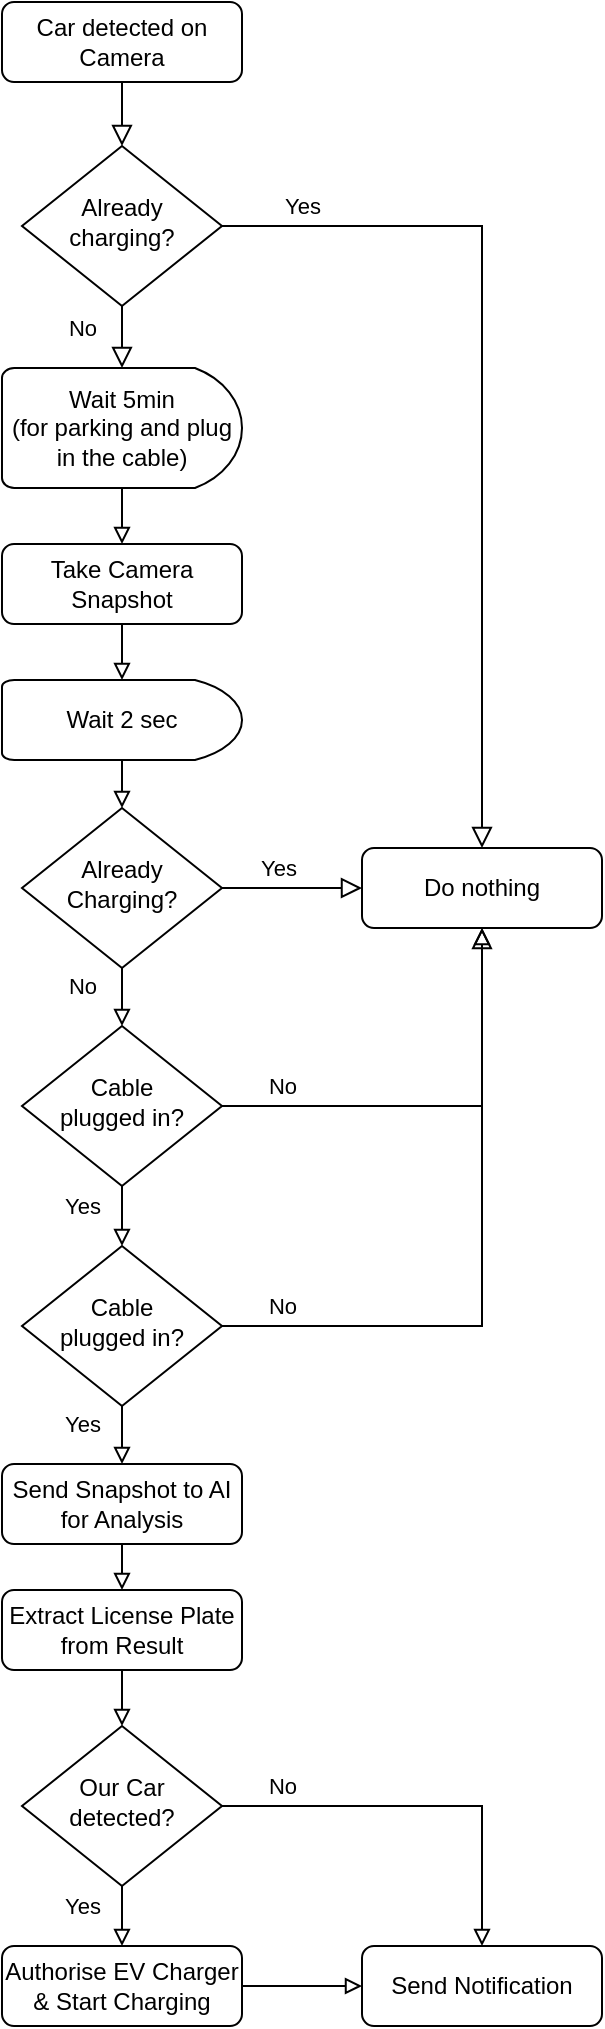 <mxfile version="27.2.0">
  <diagram id="C5RBs43oDa-KdzZeNtuy" name="Page-1">
    <mxGraphModel dx="671" dy="586" grid="1" gridSize="10" guides="1" tooltips="1" connect="1" arrows="1" fold="1" page="1" pageScale="1" pageWidth="827" pageHeight="1169" math="0" shadow="0">
      <root>
        <mxCell id="WIyWlLk6GJQsqaUBKTNV-0" />
        <mxCell id="WIyWlLk6GJQsqaUBKTNV-1" parent="WIyWlLk6GJQsqaUBKTNV-0" />
        <mxCell id="WIyWlLk6GJQsqaUBKTNV-2" value="" style="rounded=0;html=1;jettySize=auto;orthogonalLoop=1;fontSize=11;endArrow=block;endFill=0;endSize=8;strokeWidth=1;shadow=0;labelBackgroundColor=none;edgeStyle=orthogonalEdgeStyle;" parent="WIyWlLk6GJQsqaUBKTNV-1" source="WIyWlLk6GJQsqaUBKTNV-3" target="WIyWlLk6GJQsqaUBKTNV-6" edge="1">
          <mxGeometry relative="1" as="geometry" />
        </mxCell>
        <mxCell id="WIyWlLk6GJQsqaUBKTNV-3" value="Car detected on Camera" style="rounded=1;whiteSpace=wrap;html=1;fontSize=12;glass=0;strokeWidth=1;shadow=0;" parent="WIyWlLk6GJQsqaUBKTNV-1" vertex="1">
          <mxGeometry x="160" y="78" width="120" height="40" as="geometry" />
        </mxCell>
        <mxCell id="WIyWlLk6GJQsqaUBKTNV-4" value="No" style="rounded=0;html=1;jettySize=auto;orthogonalLoop=1;fontSize=11;endArrow=block;endFill=0;endSize=8;strokeWidth=1;shadow=0;labelBackgroundColor=none;edgeStyle=orthogonalEdgeStyle;" parent="WIyWlLk6GJQsqaUBKTNV-1" source="WIyWlLk6GJQsqaUBKTNV-6" target="LVXPGJTv5N6-q-WZ0hcg-0" edge="1">
          <mxGeometry x="0.184" y="-20" relative="1" as="geometry">
            <mxPoint as="offset" />
          </mxGeometry>
        </mxCell>
        <mxCell id="WIyWlLk6GJQsqaUBKTNV-5" value="Yes" style="edgeStyle=orthogonalEdgeStyle;rounded=0;html=1;jettySize=auto;orthogonalLoop=1;fontSize=11;endArrow=block;endFill=0;endSize=8;strokeWidth=1;shadow=0;labelBackgroundColor=none;entryX=0.5;entryY=0;entryDx=0;entryDy=0;" parent="WIyWlLk6GJQsqaUBKTNV-1" source="WIyWlLk6GJQsqaUBKTNV-6" target="elZDcP1Ch6LDbdh3sjVS-6" edge="1">
          <mxGeometry x="-0.819" y="10" relative="1" as="geometry">
            <mxPoint as="offset" />
            <mxPoint x="390" y="420" as="targetPoint" />
          </mxGeometry>
        </mxCell>
        <mxCell id="WIyWlLk6GJQsqaUBKTNV-6" value="Already charging?" style="rhombus;whiteSpace=wrap;html=1;shadow=0;fontFamily=Helvetica;fontSize=12;align=center;strokeWidth=1;spacing=6;spacingTop=-4;" parent="WIyWlLk6GJQsqaUBKTNV-1" vertex="1">
          <mxGeometry x="170" y="150" width="100" height="80" as="geometry" />
        </mxCell>
        <mxCell id="WIyWlLk6GJQsqaUBKTNV-9" value="No" style="edgeStyle=orthogonalEdgeStyle;rounded=0;html=1;jettySize=auto;orthogonalLoop=1;fontSize=11;endArrow=block;endFill=0;endSize=8;strokeWidth=1;shadow=0;labelBackgroundColor=none;exitX=1;exitY=0.5;exitDx=0;exitDy=0;entryX=0.5;entryY=1;entryDx=0;entryDy=0;" parent="WIyWlLk6GJQsqaUBKTNV-1" source="elZDcP1Ch6LDbdh3sjVS-12" target="elZDcP1Ch6LDbdh3sjVS-6" edge="1">
          <mxGeometry x="-0.818" y="10" relative="1" as="geometry">
            <mxPoint as="offset" />
            <mxPoint x="229.962" y="810.03" as="sourcePoint" />
            <mxPoint x="380" y="590" as="targetPoint" />
          </mxGeometry>
        </mxCell>
        <mxCell id="elZDcP1Ch6LDbdh3sjVS-17" style="edgeStyle=orthogonalEdgeStyle;rounded=0;orthogonalLoop=1;jettySize=auto;html=1;exitX=0.5;exitY=1;exitDx=0;exitDy=0;entryX=0.5;entryY=0;entryDx=0;entryDy=0;endArrow=block;endFill=0;" edge="1" parent="WIyWlLk6GJQsqaUBKTNV-1" source="WIyWlLk6GJQsqaUBKTNV-11" target="elZDcP1Ch6LDbdh3sjVS-16">
          <mxGeometry relative="1" as="geometry" />
        </mxCell>
        <mxCell id="WIyWlLk6GJQsqaUBKTNV-11" value="Send Snapshot to AI for Analysis" style="rounded=1;whiteSpace=wrap;html=1;fontSize=12;glass=0;strokeWidth=1;shadow=0;" parent="WIyWlLk6GJQsqaUBKTNV-1" vertex="1">
          <mxGeometry x="160" y="809" width="120" height="40" as="geometry" />
        </mxCell>
        <mxCell id="elZDcP1Ch6LDbdh3sjVS-1" style="edgeStyle=orthogonalEdgeStyle;rounded=0;orthogonalLoop=1;jettySize=auto;html=1;entryX=0.5;entryY=0;entryDx=0;entryDy=0;endArrow=block;endFill=0;" edge="1" parent="WIyWlLk6GJQsqaUBKTNV-1" source="LVXPGJTv5N6-q-WZ0hcg-0" target="elZDcP1Ch6LDbdh3sjVS-0">
          <mxGeometry relative="1" as="geometry" />
        </mxCell>
        <mxCell id="LVXPGJTv5N6-q-WZ0hcg-0" value="Wait 5min&lt;br&gt;(for parking and plug in the cable)" style="strokeWidth=1;html=1;shape=mxgraph.flowchart.delay;whiteSpace=wrap;" parent="WIyWlLk6GJQsqaUBKTNV-1" vertex="1">
          <mxGeometry x="160" y="261" width="120" height="60" as="geometry" />
        </mxCell>
        <mxCell id="elZDcP1Ch6LDbdh3sjVS-0" value="Take Camera Snapshot" style="rounded=1;whiteSpace=wrap;html=1;fontSize=12;glass=0;strokeWidth=1;shadow=0;" vertex="1" parent="WIyWlLk6GJQsqaUBKTNV-1">
          <mxGeometry x="160" y="349" width="120" height="40" as="geometry" />
        </mxCell>
        <mxCell id="elZDcP1Ch6LDbdh3sjVS-2" value="Wait 2 sec" style="strokeWidth=1;html=1;shape=mxgraph.flowchart.delay;whiteSpace=wrap;" vertex="1" parent="WIyWlLk6GJQsqaUBKTNV-1">
          <mxGeometry x="160" y="417" width="120" height="40" as="geometry" />
        </mxCell>
        <mxCell id="elZDcP1Ch6LDbdh3sjVS-3" style="edgeStyle=orthogonalEdgeStyle;rounded=0;orthogonalLoop=1;jettySize=auto;html=1;exitX=0.5;exitY=1;exitDx=0;exitDy=0;entryX=0.5;entryY=0;entryDx=0;entryDy=0;entryPerimeter=0;endArrow=block;endFill=0;" edge="1" parent="WIyWlLk6GJQsqaUBKTNV-1" source="elZDcP1Ch6LDbdh3sjVS-0" target="elZDcP1Ch6LDbdh3sjVS-2">
          <mxGeometry relative="1" as="geometry" />
        </mxCell>
        <mxCell id="elZDcP1Ch6LDbdh3sjVS-10" value="No" style="edgeStyle=orthogonalEdgeStyle;rounded=0;orthogonalLoop=1;jettySize=auto;html=1;entryX=0.5;entryY=0;entryDx=0;entryDy=0;endArrow=block;endFill=0;" edge="1" parent="WIyWlLk6GJQsqaUBKTNV-1" source="elZDcP1Ch6LDbdh3sjVS-4" target="elZDcP1Ch6LDbdh3sjVS-9">
          <mxGeometry x="-0.647" y="-20" relative="1" as="geometry">
            <mxPoint as="offset" />
          </mxGeometry>
        </mxCell>
        <mxCell id="elZDcP1Ch6LDbdh3sjVS-4" value="Already Charging?" style="rhombus;whiteSpace=wrap;html=1;shadow=0;fontFamily=Helvetica;fontSize=12;align=center;strokeWidth=1;spacing=6;spacingTop=-4;" vertex="1" parent="WIyWlLk6GJQsqaUBKTNV-1">
          <mxGeometry x="170" y="481" width="100" height="80" as="geometry" />
        </mxCell>
        <mxCell id="elZDcP1Ch6LDbdh3sjVS-5" style="edgeStyle=orthogonalEdgeStyle;rounded=0;orthogonalLoop=1;jettySize=auto;html=1;exitX=0.5;exitY=1;exitDx=0;exitDy=0;exitPerimeter=0;entryX=0.5;entryY=0;entryDx=0;entryDy=0;endArrow=block;endFill=0;" edge="1" parent="WIyWlLk6GJQsqaUBKTNV-1" source="elZDcP1Ch6LDbdh3sjVS-2" target="elZDcP1Ch6LDbdh3sjVS-4">
          <mxGeometry relative="1" as="geometry">
            <mxPoint x="280" y="540" as="targetPoint" />
          </mxGeometry>
        </mxCell>
        <mxCell id="elZDcP1Ch6LDbdh3sjVS-6" value="Do nothing" style="rounded=1;whiteSpace=wrap;html=1;fontSize=12;glass=0;strokeWidth=1;shadow=0;" vertex="1" parent="WIyWlLk6GJQsqaUBKTNV-1">
          <mxGeometry x="340" y="501" width="120" height="40" as="geometry" />
        </mxCell>
        <mxCell id="elZDcP1Ch6LDbdh3sjVS-8" value="Yes" style="edgeStyle=orthogonalEdgeStyle;rounded=0;html=1;jettySize=auto;orthogonalLoop=1;fontSize=11;endArrow=block;endFill=0;endSize=8;strokeWidth=1;shadow=0;labelBackgroundColor=none;exitX=1;exitY=0.5;exitDx=0;exitDy=0;entryX=0;entryY=0.5;entryDx=0;entryDy=0;" edge="1" parent="WIyWlLk6GJQsqaUBKTNV-1" source="elZDcP1Ch6LDbdh3sjVS-4" target="elZDcP1Ch6LDbdh3sjVS-6">
          <mxGeometry x="-0.2" y="10" relative="1" as="geometry">
            <mxPoint as="offset" />
            <mxPoint x="280" y="520" as="sourcePoint" />
            <mxPoint x="320" y="650" as="targetPoint" />
          </mxGeometry>
        </mxCell>
        <mxCell id="elZDcP1Ch6LDbdh3sjVS-11" value="No" style="edgeStyle=orthogonalEdgeStyle;rounded=0;orthogonalLoop=1;jettySize=auto;html=1;entryX=0.5;entryY=1;entryDx=0;entryDy=0;endArrow=block;endFill=0;" edge="1" parent="WIyWlLk6GJQsqaUBKTNV-1" source="elZDcP1Ch6LDbdh3sjVS-9" target="elZDcP1Ch6LDbdh3sjVS-6">
          <mxGeometry x="-0.726" y="10" relative="1" as="geometry">
            <mxPoint as="offset" />
          </mxGeometry>
        </mxCell>
        <mxCell id="elZDcP1Ch6LDbdh3sjVS-14" value="Yes" style="edgeStyle=orthogonalEdgeStyle;rounded=0;orthogonalLoop=1;jettySize=auto;html=1;endArrow=block;endFill=0;" edge="1" parent="WIyWlLk6GJQsqaUBKTNV-1" source="elZDcP1Ch6LDbdh3sjVS-9" target="elZDcP1Ch6LDbdh3sjVS-12">
          <mxGeometry x="0.2" y="-20" relative="1" as="geometry">
            <mxPoint as="offset" />
          </mxGeometry>
        </mxCell>
        <mxCell id="elZDcP1Ch6LDbdh3sjVS-9" value="Cable&lt;br&gt;plugged in?" style="rhombus;whiteSpace=wrap;html=1;shadow=0;fontFamily=Helvetica;fontSize=12;align=center;strokeWidth=1;spacing=6;spacingTop=-4;" vertex="1" parent="WIyWlLk6GJQsqaUBKTNV-1">
          <mxGeometry x="170" y="590" width="100" height="80" as="geometry" />
        </mxCell>
        <mxCell id="elZDcP1Ch6LDbdh3sjVS-12" value="Cable&lt;br&gt;plugged in?" style="rhombus;whiteSpace=wrap;html=1;shadow=0;fontFamily=Helvetica;fontSize=12;align=center;strokeWidth=1;spacing=6;spacingTop=-4;" vertex="1" parent="WIyWlLk6GJQsqaUBKTNV-1">
          <mxGeometry x="170" y="700" width="100" height="80" as="geometry" />
        </mxCell>
        <mxCell id="elZDcP1Ch6LDbdh3sjVS-15" value="Yes" style="edgeStyle=orthogonalEdgeStyle;rounded=0;orthogonalLoop=1;jettySize=auto;html=1;endArrow=block;endFill=0;exitX=0.5;exitY=1;exitDx=0;exitDy=0;entryX=0.5;entryY=0;entryDx=0;entryDy=0;" edge="1" parent="WIyWlLk6GJQsqaUBKTNV-1" source="elZDcP1Ch6LDbdh3sjVS-12" target="WIyWlLk6GJQsqaUBKTNV-11">
          <mxGeometry x="-0.429" y="-20" relative="1" as="geometry">
            <mxPoint x="230" y="730" as="sourcePoint" />
            <mxPoint x="230" y="760" as="targetPoint" />
            <mxPoint as="offset" />
          </mxGeometry>
        </mxCell>
        <mxCell id="elZDcP1Ch6LDbdh3sjVS-19" value="" style="edgeStyle=orthogonalEdgeStyle;rounded=0;orthogonalLoop=1;jettySize=auto;html=1;endArrow=block;endFill=0;" edge="1" parent="WIyWlLk6GJQsqaUBKTNV-1" source="elZDcP1Ch6LDbdh3sjVS-16" target="elZDcP1Ch6LDbdh3sjVS-18">
          <mxGeometry relative="1" as="geometry" />
        </mxCell>
        <mxCell id="elZDcP1Ch6LDbdh3sjVS-16" value="Extract License Plate from Result" style="rounded=1;whiteSpace=wrap;html=1;fontSize=12;glass=0;strokeWidth=1;shadow=0;" vertex="1" parent="WIyWlLk6GJQsqaUBKTNV-1">
          <mxGeometry x="160" y="872" width="120" height="40" as="geometry" />
        </mxCell>
        <mxCell id="elZDcP1Ch6LDbdh3sjVS-24" value="Yes" style="edgeStyle=orthogonalEdgeStyle;rounded=0;orthogonalLoop=1;jettySize=auto;html=1;endArrow=block;endFill=0;" edge="1" parent="WIyWlLk6GJQsqaUBKTNV-1" source="elZDcP1Ch6LDbdh3sjVS-18" target="elZDcP1Ch6LDbdh3sjVS-22">
          <mxGeometry x="0.2" y="-20" relative="1" as="geometry">
            <mxPoint as="offset" />
          </mxGeometry>
        </mxCell>
        <mxCell id="elZDcP1Ch6LDbdh3sjVS-28" value="No" style="edgeStyle=orthogonalEdgeStyle;rounded=0;orthogonalLoop=1;jettySize=auto;html=1;endArrow=block;endFill=0;" edge="1" parent="WIyWlLk6GJQsqaUBKTNV-1" source="elZDcP1Ch6LDbdh3sjVS-18" target="elZDcP1Ch6LDbdh3sjVS-27">
          <mxGeometry x="-0.7" y="10" relative="1" as="geometry">
            <mxPoint as="offset" />
          </mxGeometry>
        </mxCell>
        <mxCell id="elZDcP1Ch6LDbdh3sjVS-18" value="Our Car detected?" style="rhombus;whiteSpace=wrap;html=1;shadow=0;fontFamily=Helvetica;fontSize=12;align=center;strokeWidth=1;spacing=6;spacingTop=-4;" vertex="1" parent="WIyWlLk6GJQsqaUBKTNV-1">
          <mxGeometry x="170" y="940" width="100" height="80" as="geometry" />
        </mxCell>
        <mxCell id="elZDcP1Ch6LDbdh3sjVS-26" value="" style="edgeStyle=orthogonalEdgeStyle;rounded=0;orthogonalLoop=1;jettySize=auto;html=1;endArrow=block;endFill=0;" edge="1" parent="WIyWlLk6GJQsqaUBKTNV-1" source="elZDcP1Ch6LDbdh3sjVS-22" target="elZDcP1Ch6LDbdh3sjVS-27">
          <mxGeometry relative="1" as="geometry">
            <mxPoint x="220" y="1129" as="targetPoint" />
          </mxGeometry>
        </mxCell>
        <mxCell id="elZDcP1Ch6LDbdh3sjVS-22" value="Authorise EV Charger &amp;amp; Start Charging" style="rounded=1;whiteSpace=wrap;html=1;fontSize=12;glass=0;strokeWidth=1;shadow=0;" vertex="1" parent="WIyWlLk6GJQsqaUBKTNV-1">
          <mxGeometry x="160" y="1050" width="120" height="40" as="geometry" />
        </mxCell>
        <mxCell id="elZDcP1Ch6LDbdh3sjVS-27" value="Send Notification" style="rounded=1;whiteSpace=wrap;html=1;fontSize=12;glass=0;strokeWidth=1;shadow=0;" vertex="1" parent="WIyWlLk6GJQsqaUBKTNV-1">
          <mxGeometry x="340" y="1050" width="120" height="40" as="geometry" />
        </mxCell>
      </root>
    </mxGraphModel>
  </diagram>
</mxfile>
